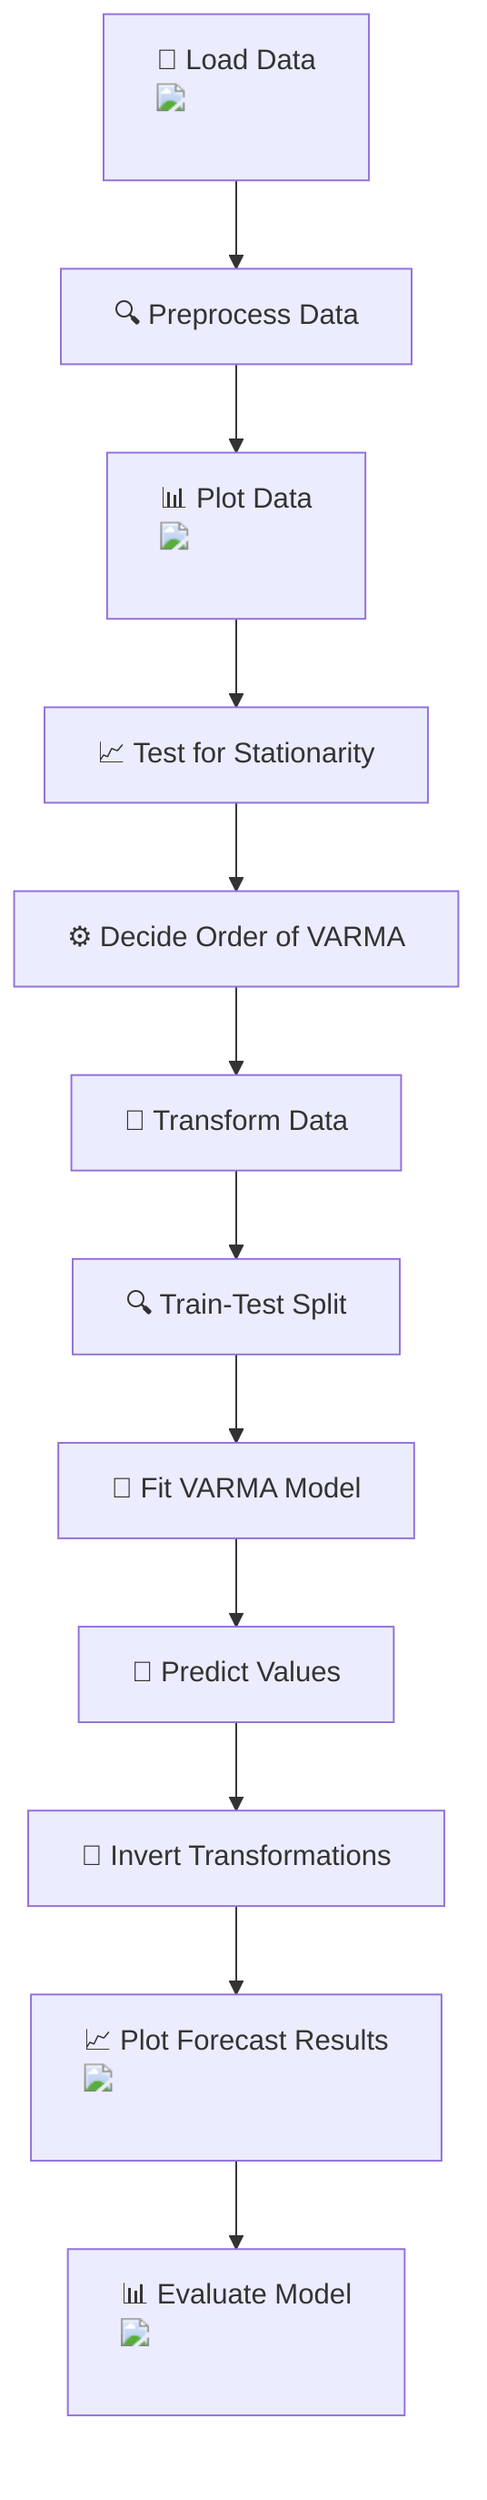 flowchart TD
    A["📂 Load Data <img src='file.svg' /> <br/>"] --> B["🔍 Preprocess Data"]
    B --> C["📊 Plot Data <img src='lineplot_template.svg' /> <br/>"]
    C --> D["📈 Test for Stationarity"]
    D --> E["⚙️ Decide Order of VARMA"]
    E --> F["🔄 Transform Data"]
    F --> G["🔍 Train-Test Split"]
    G --> H["🧠 Fit VARMA Model"]
    H --> I["🔮 Predict Values"]
    I --> J["🔄 Invert Transformations"]
    J --> K["📈 Plot Forecast Results <img src='lineplot_template.svg' /> <br/>"]
    K --> L["📊 Evaluate Model <img src='scatter_plot_template.svg' /> <br/>"]